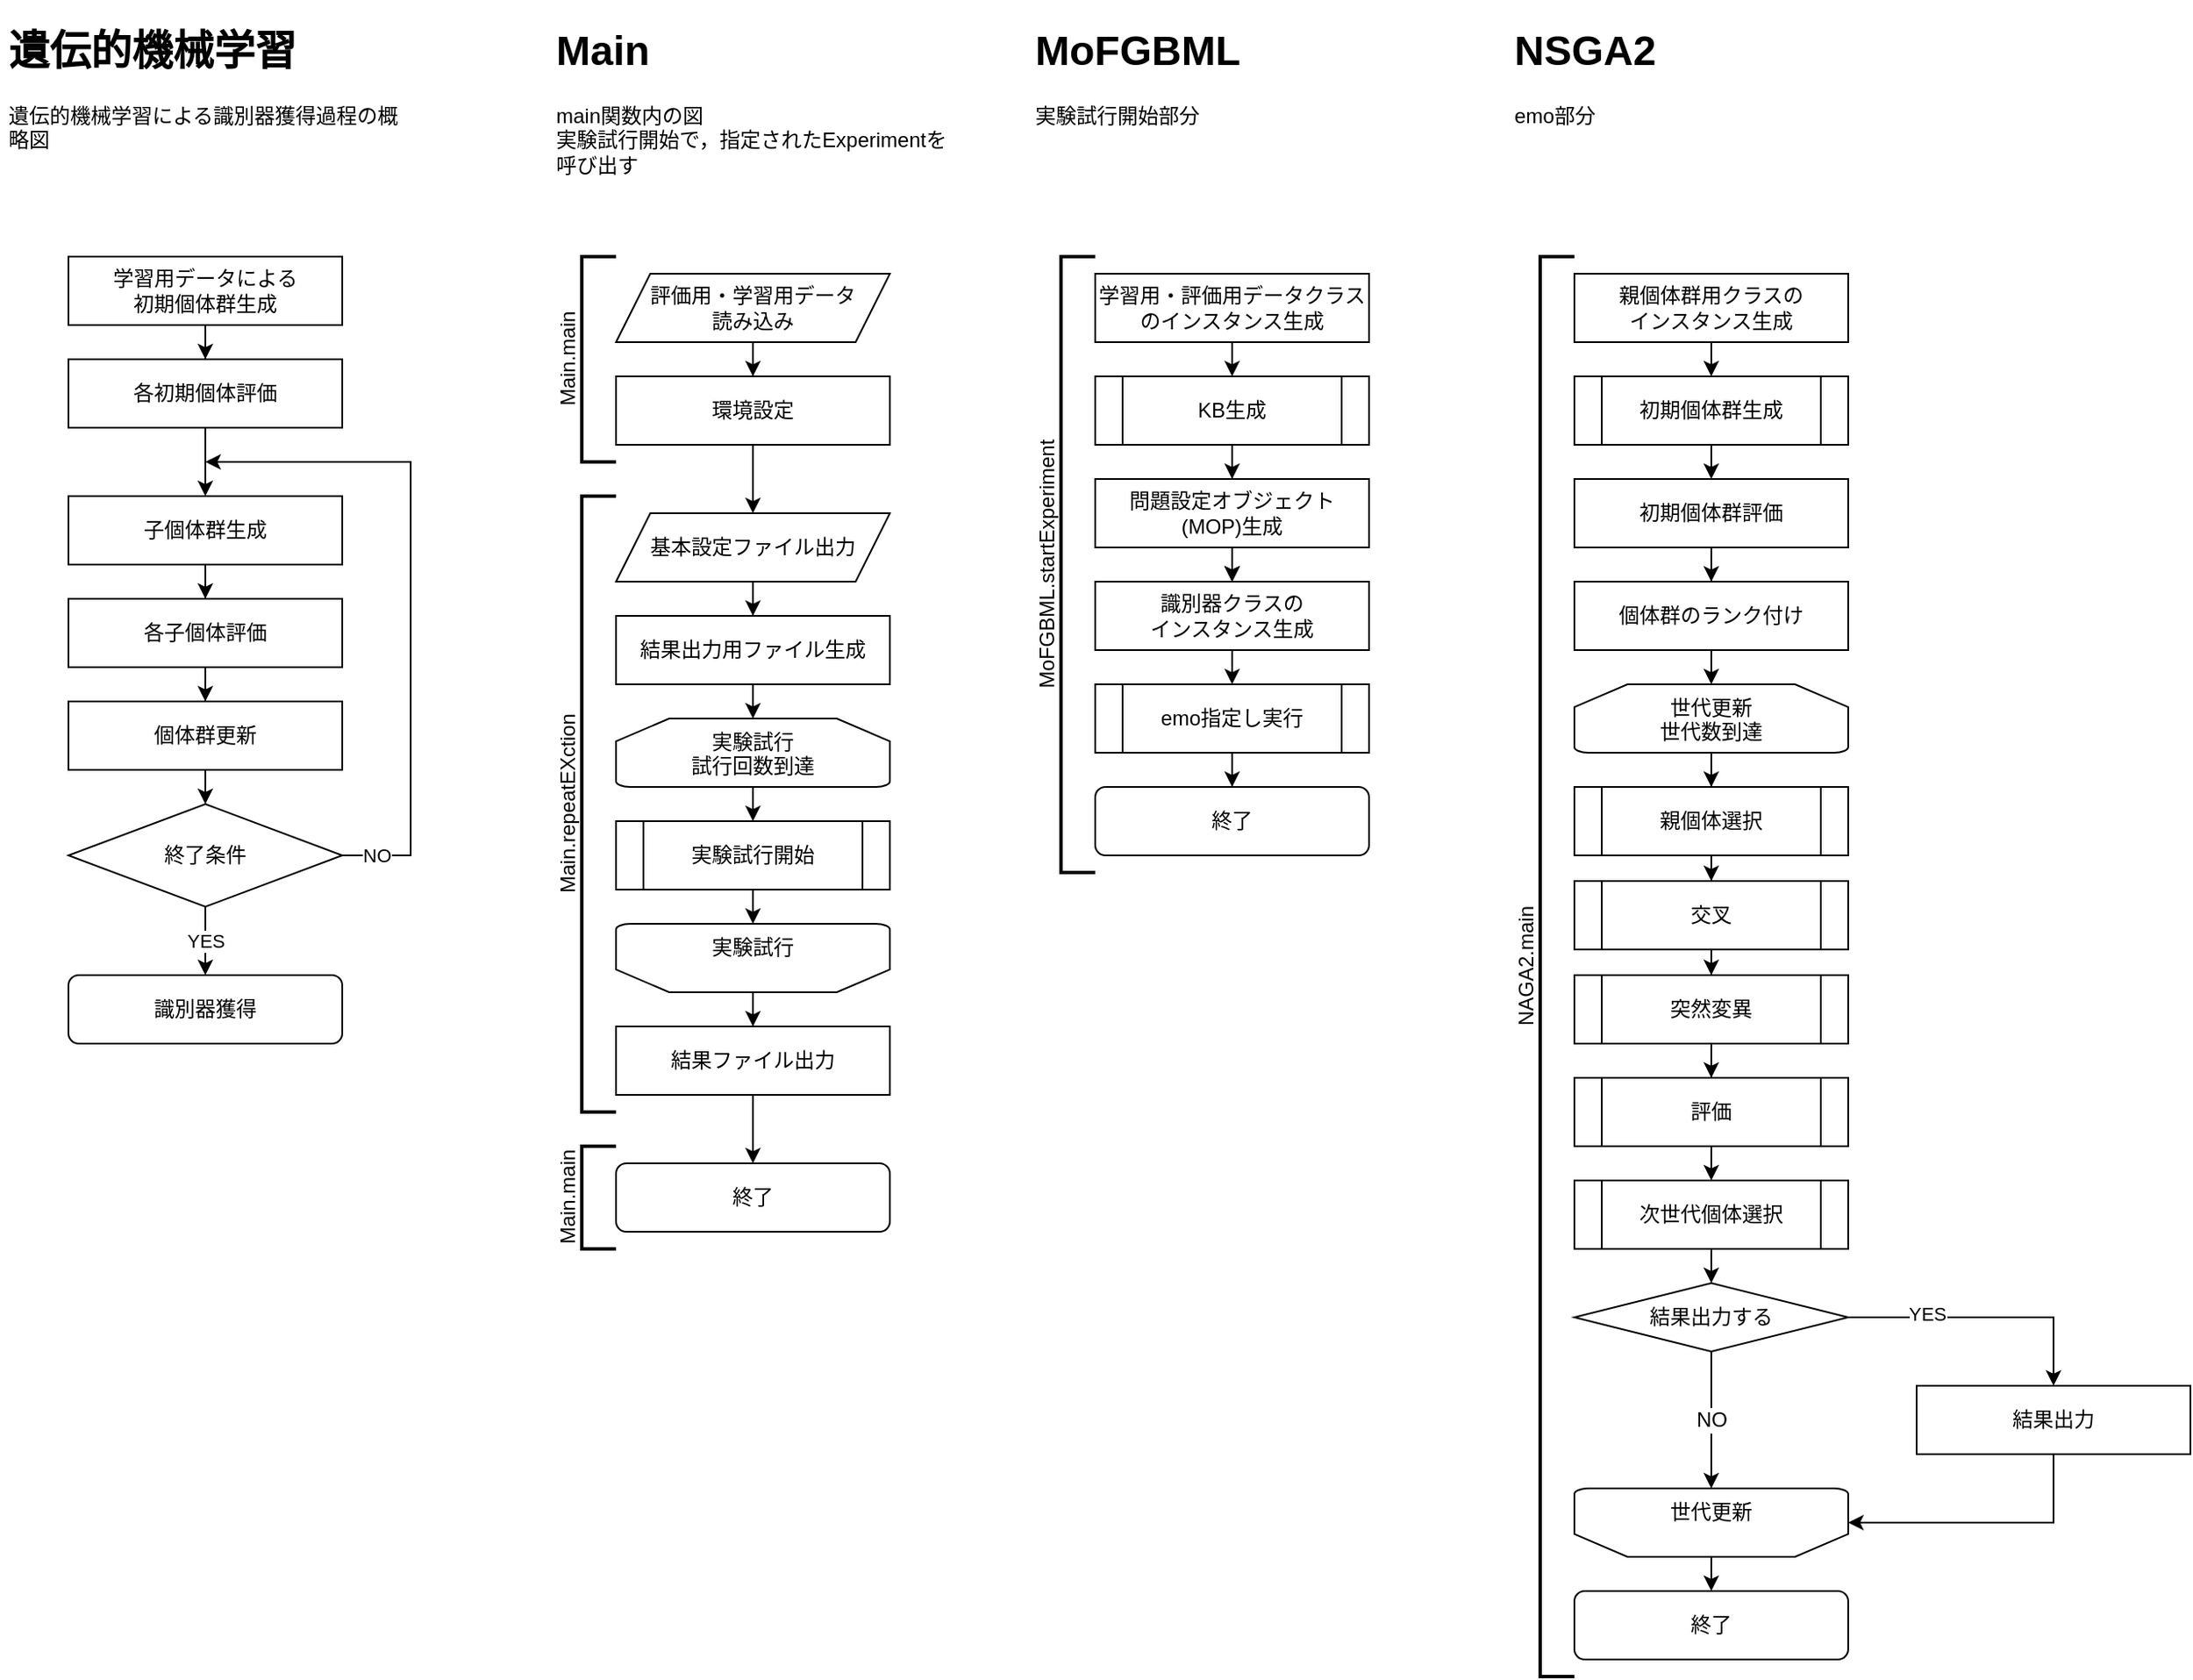 <mxfile version="15.6.1" type="github">
  <diagram id="C5RBs43oDa-KdzZeNtuy" name="Page-1">
    <mxGraphModel dx="2062" dy="1122" grid="1" gridSize="10" guides="1" tooltips="1" connect="1" arrows="1" fold="1" page="1" pageScale="1" pageWidth="827" pageHeight="1169" math="0" shadow="0">
      <root>
        <mxCell id="WIyWlLk6GJQsqaUBKTNV-0" />
        <mxCell id="WIyWlLk6GJQsqaUBKTNV-1" parent="WIyWlLk6GJQsqaUBKTNV-0" />
        <mxCell id="1kCaJn3su4ZKGs1tikPY-2" value="" style="edgeStyle=orthogonalEdgeStyle;rounded=0;orthogonalLoop=1;jettySize=auto;html=1;" edge="1" parent="WIyWlLk6GJQsqaUBKTNV-1" source="1kCaJn3su4ZKGs1tikPY-0" target="1kCaJn3su4ZKGs1tikPY-1">
          <mxGeometry relative="1" as="geometry" />
        </mxCell>
        <mxCell id="1kCaJn3su4ZKGs1tikPY-0" value="学習用データによる&lt;br&gt;初期個体群生成" style="rounded=0;whiteSpace=wrap;html=1;" vertex="1" parent="WIyWlLk6GJQsqaUBKTNV-1">
          <mxGeometry x="80" y="180" width="160" height="40" as="geometry" />
        </mxCell>
        <mxCell id="1kCaJn3su4ZKGs1tikPY-4" value="" style="edgeStyle=orthogonalEdgeStyle;rounded=0;orthogonalLoop=1;jettySize=auto;html=1;" edge="1" parent="WIyWlLk6GJQsqaUBKTNV-1" source="1kCaJn3su4ZKGs1tikPY-1" target="1kCaJn3su4ZKGs1tikPY-3">
          <mxGeometry relative="1" as="geometry" />
        </mxCell>
        <mxCell id="1kCaJn3su4ZKGs1tikPY-1" value="各初期個体評価" style="rounded=0;whiteSpace=wrap;html=1;" vertex="1" parent="WIyWlLk6GJQsqaUBKTNV-1">
          <mxGeometry x="80" y="240" width="160" height="40" as="geometry" />
        </mxCell>
        <mxCell id="1kCaJn3su4ZKGs1tikPY-6" value="" style="edgeStyle=orthogonalEdgeStyle;rounded=0;orthogonalLoop=1;jettySize=auto;html=1;" edge="1" parent="WIyWlLk6GJQsqaUBKTNV-1" source="1kCaJn3su4ZKGs1tikPY-3" target="1kCaJn3su4ZKGs1tikPY-5">
          <mxGeometry relative="1" as="geometry" />
        </mxCell>
        <mxCell id="1kCaJn3su4ZKGs1tikPY-3" value="子個体群生成" style="rounded=0;whiteSpace=wrap;html=1;" vertex="1" parent="WIyWlLk6GJQsqaUBKTNV-1">
          <mxGeometry x="80" y="320" width="160" height="40" as="geometry" />
        </mxCell>
        <mxCell id="1kCaJn3su4ZKGs1tikPY-8" value="" style="edgeStyle=orthogonalEdgeStyle;rounded=0;orthogonalLoop=1;jettySize=auto;html=1;" edge="1" parent="WIyWlLk6GJQsqaUBKTNV-1" source="1kCaJn3su4ZKGs1tikPY-5" target="1kCaJn3su4ZKGs1tikPY-7">
          <mxGeometry relative="1" as="geometry" />
        </mxCell>
        <mxCell id="1kCaJn3su4ZKGs1tikPY-5" value="各子個体評価" style="rounded=0;whiteSpace=wrap;html=1;" vertex="1" parent="WIyWlLk6GJQsqaUBKTNV-1">
          <mxGeometry x="80" y="380" width="160" height="40" as="geometry" />
        </mxCell>
        <mxCell id="1kCaJn3su4ZKGs1tikPY-10" style="edgeStyle=orthogonalEdgeStyle;rounded=0;orthogonalLoop=1;jettySize=auto;html=1;exitX=0.5;exitY=1;exitDx=0;exitDy=0;entryX=0.5;entryY=0;entryDx=0;entryDy=0;" edge="1" parent="WIyWlLk6GJQsqaUBKTNV-1" source="1kCaJn3su4ZKGs1tikPY-7" target="1kCaJn3su4ZKGs1tikPY-9">
          <mxGeometry relative="1" as="geometry" />
        </mxCell>
        <mxCell id="1kCaJn3su4ZKGs1tikPY-7" value="個体群更新" style="rounded=0;whiteSpace=wrap;html=1;" vertex="1" parent="WIyWlLk6GJQsqaUBKTNV-1">
          <mxGeometry x="80" y="440" width="160" height="40" as="geometry" />
        </mxCell>
        <mxCell id="1kCaJn3su4ZKGs1tikPY-12" value="YES" style="edgeStyle=orthogonalEdgeStyle;rounded=0;orthogonalLoop=1;jettySize=auto;html=1;exitX=0.5;exitY=1;exitDx=0;exitDy=0;entryX=0.5;entryY=0;entryDx=0;entryDy=0;" edge="1" parent="WIyWlLk6GJQsqaUBKTNV-1" source="1kCaJn3su4ZKGs1tikPY-9" target="1kCaJn3su4ZKGs1tikPY-11">
          <mxGeometry relative="1" as="geometry" />
        </mxCell>
        <mxCell id="1kCaJn3su4ZKGs1tikPY-13" style="edgeStyle=orthogonalEdgeStyle;rounded=0;orthogonalLoop=1;jettySize=auto;html=1;exitX=1;exitY=0.5;exitDx=0;exitDy=0;" edge="1" parent="WIyWlLk6GJQsqaUBKTNV-1" source="1kCaJn3su4ZKGs1tikPY-9">
          <mxGeometry relative="1" as="geometry">
            <mxPoint x="160" y="300" as="targetPoint" />
            <Array as="points">
              <mxPoint x="280" y="530" />
              <mxPoint x="280" y="300" />
            </Array>
          </mxGeometry>
        </mxCell>
        <mxCell id="1kCaJn3su4ZKGs1tikPY-14" value="NO" style="edgeLabel;html=1;align=center;verticalAlign=middle;resizable=0;points=[];" vertex="1" connectable="0" parent="1kCaJn3su4ZKGs1tikPY-13">
          <mxGeometry x="-0.593" y="-5" relative="1" as="geometry">
            <mxPoint x="-25" y="39" as="offset" />
          </mxGeometry>
        </mxCell>
        <mxCell id="1kCaJn3su4ZKGs1tikPY-9" value="終了条件" style="rhombus;whiteSpace=wrap;html=1;" vertex="1" parent="WIyWlLk6GJQsqaUBKTNV-1">
          <mxGeometry x="80" y="500" width="160" height="60" as="geometry" />
        </mxCell>
        <mxCell id="1kCaJn3su4ZKGs1tikPY-11" value="識別器獲得" style="rounded=1;whiteSpace=wrap;html=1;" vertex="1" parent="WIyWlLk6GJQsqaUBKTNV-1">
          <mxGeometry x="80" y="600" width="160" height="40" as="geometry" />
        </mxCell>
        <mxCell id="1kCaJn3su4ZKGs1tikPY-19" value="" style="edgeStyle=orthogonalEdgeStyle;rounded=0;orthogonalLoop=1;jettySize=auto;html=1;" edge="1" parent="WIyWlLk6GJQsqaUBKTNV-1" source="1kCaJn3su4ZKGs1tikPY-15" target="1kCaJn3su4ZKGs1tikPY-18">
          <mxGeometry relative="1" as="geometry" />
        </mxCell>
        <mxCell id="1kCaJn3su4ZKGs1tikPY-15" value="評価用・学習用データ&lt;br&gt;読み込み" style="shape=parallelogram;perimeter=parallelogramPerimeter;whiteSpace=wrap;html=1;fixedSize=1;fontFamily=Helvetica;fontSize=12;fontColor=#000000;align=center;strokeColor=#000000;fillColor=#ffffff;" vertex="1" parent="WIyWlLk6GJQsqaUBKTNV-1">
          <mxGeometry x="400" y="190" width="160" height="40" as="geometry" />
        </mxCell>
        <mxCell id="1kCaJn3su4ZKGs1tikPY-24" value="" style="edgeStyle=orthogonalEdgeStyle;rounded=0;orthogonalLoop=1;jettySize=auto;html=1;fontSize=12;" edge="1" parent="WIyWlLk6GJQsqaUBKTNV-1" source="1kCaJn3su4ZKGs1tikPY-18" target="1kCaJn3su4ZKGs1tikPY-23">
          <mxGeometry relative="1" as="geometry" />
        </mxCell>
        <mxCell id="1kCaJn3su4ZKGs1tikPY-18" value="環境設定" style="rounded=0;whiteSpace=wrap;html=1;" vertex="1" parent="WIyWlLk6GJQsqaUBKTNV-1">
          <mxGeometry x="400" y="250" width="160" height="40" as="geometry" />
        </mxCell>
        <mxCell id="1kCaJn3su4ZKGs1tikPY-20" value="Main.main" style="strokeWidth=2;html=1;shape=mxgraph.flowchart.annotation_1;align=center;pointerEvents=1;spacing=-20;verticalAlign=top;horizontal=0;fontSize=12;spacingTop=0;" vertex="1" parent="WIyWlLk6GJQsqaUBKTNV-1">
          <mxGeometry x="380" y="180" width="20" height="120" as="geometry" />
        </mxCell>
        <mxCell id="1kCaJn3su4ZKGs1tikPY-26" value="" style="edgeStyle=orthogonalEdgeStyle;rounded=0;orthogonalLoop=1;jettySize=auto;html=1;fontSize=12;" edge="1" parent="WIyWlLk6GJQsqaUBKTNV-1" source="1kCaJn3su4ZKGs1tikPY-23" target="1kCaJn3su4ZKGs1tikPY-25">
          <mxGeometry relative="1" as="geometry" />
        </mxCell>
        <mxCell id="1kCaJn3su4ZKGs1tikPY-23" value="基本設定ファイル出力" style="shape=parallelogram;perimeter=parallelogramPerimeter;whiteSpace=wrap;html=1;fixedSize=1;fontFamily=Helvetica;fontSize=12;fontColor=#000000;align=center;strokeColor=#000000;fillColor=#ffffff;" vertex="1" parent="WIyWlLk6GJQsqaUBKTNV-1">
          <mxGeometry x="400" y="330" width="160" height="40" as="geometry" />
        </mxCell>
        <mxCell id="1kCaJn3su4ZKGs1tikPY-41" style="edgeStyle=orthogonalEdgeStyle;rounded=0;orthogonalLoop=1;jettySize=auto;html=1;exitX=0.5;exitY=1;exitDx=0;exitDy=0;entryX=0.5;entryY=0;entryDx=0;entryDy=0;entryPerimeter=0;fontSize=12;" edge="1" parent="WIyWlLk6GJQsqaUBKTNV-1" source="1kCaJn3su4ZKGs1tikPY-25" target="1kCaJn3su4ZKGs1tikPY-32">
          <mxGeometry relative="1" as="geometry" />
        </mxCell>
        <mxCell id="1kCaJn3su4ZKGs1tikPY-25" value="結果出力用ファイル生成" style="rounded=0;whiteSpace=wrap;html=1;fontFamily=Helvetica;fontSize=12;fontColor=#000000;align=center;strokeColor=#000000;fillColor=#ffffff;" vertex="1" parent="WIyWlLk6GJQsqaUBKTNV-1">
          <mxGeometry x="400" y="390" width="160" height="40" as="geometry" />
        </mxCell>
        <mxCell id="1kCaJn3su4ZKGs1tikPY-43" style="edgeStyle=orthogonalEdgeStyle;rounded=0;orthogonalLoop=1;jettySize=auto;html=1;exitX=0.5;exitY=1;exitDx=0;exitDy=0;entryX=0.5;entryY=1;entryDx=0;entryDy=0;entryPerimeter=0;fontSize=12;" edge="1" parent="WIyWlLk6GJQsqaUBKTNV-1" source="1kCaJn3su4ZKGs1tikPY-27" target="1kCaJn3su4ZKGs1tikPY-37">
          <mxGeometry relative="1" as="geometry" />
        </mxCell>
        <mxCell id="1kCaJn3su4ZKGs1tikPY-27" value="実験試行開始" style="shape=process;whiteSpace=wrap;html=1;backgroundOutline=1;fontFamily=Helvetica;fontSize=12;fontColor=#000000;align=center;strokeColor=#000000;fillColor=#ffffff;" vertex="1" parent="WIyWlLk6GJQsqaUBKTNV-1">
          <mxGeometry x="400" y="510" width="160" height="40" as="geometry" />
        </mxCell>
        <mxCell id="1kCaJn3su4ZKGs1tikPY-29" value="Main.repeatEXction" style="strokeWidth=2;html=1;shape=mxgraph.flowchart.annotation_1;align=center;pointerEvents=1;spacing=-20;verticalAlign=top;horizontal=0;fontSize=12;spacingTop=0;" vertex="1" parent="WIyWlLk6GJQsqaUBKTNV-1">
          <mxGeometry x="380" y="320" width="20" height="360" as="geometry" />
        </mxCell>
        <mxCell id="1kCaJn3su4ZKGs1tikPY-42" style="edgeStyle=orthogonalEdgeStyle;rounded=0;orthogonalLoop=1;jettySize=auto;html=1;exitX=0.5;exitY=1;exitDx=0;exitDy=0;exitPerimeter=0;entryX=0.5;entryY=0;entryDx=0;entryDy=0;fontSize=12;" edge="1" parent="WIyWlLk6GJQsqaUBKTNV-1" source="1kCaJn3su4ZKGs1tikPY-32" target="1kCaJn3su4ZKGs1tikPY-27">
          <mxGeometry relative="1" as="geometry" />
        </mxCell>
        <mxCell id="1kCaJn3su4ZKGs1tikPY-32" value="実験試行&lt;br&gt;試行回数到達" style="strokeWidth=1;html=1;shape=mxgraph.flowchart.loop_limit;whiteSpace=wrap;fontSize=12;align=center;verticalAlign=top;" vertex="1" parent="WIyWlLk6GJQsqaUBKTNV-1">
          <mxGeometry x="400" y="450" width="160" height="40" as="geometry" />
        </mxCell>
        <mxCell id="1kCaJn3su4ZKGs1tikPY-46" value="" style="edgeStyle=orthogonalEdgeStyle;rounded=0;orthogonalLoop=1;jettySize=auto;html=1;fontSize=12;" edge="1" parent="WIyWlLk6GJQsqaUBKTNV-1" source="1kCaJn3su4ZKGs1tikPY-37" target="1kCaJn3su4ZKGs1tikPY-45">
          <mxGeometry relative="1" as="geometry" />
        </mxCell>
        <mxCell id="1kCaJn3su4ZKGs1tikPY-37" value="実験試行" style="strokeWidth=1;html=1;shape=mxgraph.flowchart.loop_limit;whiteSpace=wrap;fontSize=12;align=center;verticalAlign=top;direction=west;" vertex="1" parent="WIyWlLk6GJQsqaUBKTNV-1">
          <mxGeometry x="400" y="570" width="160" height="40" as="geometry" />
        </mxCell>
        <mxCell id="1kCaJn3su4ZKGs1tikPY-48" style="edgeStyle=orthogonalEdgeStyle;rounded=0;orthogonalLoop=1;jettySize=auto;html=1;entryX=0.5;entryY=0;entryDx=0;entryDy=0;fontSize=12;" edge="1" parent="WIyWlLk6GJQsqaUBKTNV-1" source="1kCaJn3su4ZKGs1tikPY-45" target="1kCaJn3su4ZKGs1tikPY-47">
          <mxGeometry relative="1" as="geometry" />
        </mxCell>
        <mxCell id="1kCaJn3su4ZKGs1tikPY-45" value="結果ファイル出力" style="rounded=0;whiteSpace=wrap;html=1;fontFamily=Helvetica;fontSize=12;fontColor=#000000;align=center;strokeColor=#000000;strokeWidth=1;fillColor=#ffffff;" vertex="1" parent="WIyWlLk6GJQsqaUBKTNV-1">
          <mxGeometry x="400" y="630" width="160" height="40" as="geometry" />
        </mxCell>
        <mxCell id="1kCaJn3su4ZKGs1tikPY-47" value="終了" style="rounded=1;whiteSpace=wrap;html=1;strokeWidth=1;verticalAlign=middle;" vertex="1" parent="WIyWlLk6GJQsqaUBKTNV-1">
          <mxGeometry x="400" y="710" width="160" height="40" as="geometry" />
        </mxCell>
        <mxCell id="1kCaJn3su4ZKGs1tikPY-49" value="Main.main" style="strokeWidth=2;html=1;shape=mxgraph.flowchart.annotation_1;align=center;pointerEvents=1;spacing=-20;verticalAlign=top;horizontal=0;fontSize=12;spacingTop=0;" vertex="1" parent="WIyWlLk6GJQsqaUBKTNV-1">
          <mxGeometry x="380" y="700" width="20" height="60" as="geometry" />
        </mxCell>
        <mxCell id="1kCaJn3su4ZKGs1tikPY-50" value="&lt;h1&gt;Main&lt;/h1&gt;&lt;div&gt;main関数内の図&lt;/div&gt;&lt;div&gt;実験試行開始で，指定されたExperimentを呼び出す&lt;/div&gt;" style="text;html=1;strokeColor=none;fillColor=none;spacing=5;spacingTop=-20;whiteSpace=wrap;overflow=hidden;rounded=0;verticalAlign=top;" vertex="1" parent="WIyWlLk6GJQsqaUBKTNV-1">
          <mxGeometry x="360" y="40" width="240" height="120" as="geometry" />
        </mxCell>
        <mxCell id="1kCaJn3su4ZKGs1tikPY-51" value="&lt;h1&gt;遺伝的機械学習&lt;/h1&gt;&lt;div&gt;遺伝的機械学習による識別器獲得過程の概略図&lt;/div&gt;" style="text;html=1;strokeColor=none;fillColor=none;spacing=5;spacingTop=-20;whiteSpace=wrap;overflow=hidden;rounded=0;verticalAlign=top;" vertex="1" parent="WIyWlLk6GJQsqaUBKTNV-1">
          <mxGeometry x="40" y="40" width="240" height="120" as="geometry" />
        </mxCell>
        <mxCell id="1kCaJn3su4ZKGs1tikPY-52" value="&lt;h1&gt;MoFGBML&lt;/h1&gt;&lt;div&gt;実験試行開始部分&lt;/div&gt;" style="text;html=1;strokeColor=none;fillColor=none;spacing=5;spacingTop=-20;whiteSpace=wrap;overflow=hidden;rounded=0;verticalAlign=top;" vertex="1" parent="WIyWlLk6GJQsqaUBKTNV-1">
          <mxGeometry x="640" y="40" width="240" height="120" as="geometry" />
        </mxCell>
        <mxCell id="1kCaJn3su4ZKGs1tikPY-58" style="edgeStyle=orthogonalEdgeStyle;rounded=0;orthogonalLoop=1;jettySize=auto;html=1;exitX=0.5;exitY=1;exitDx=0;exitDy=0;entryX=0.5;entryY=0;entryDx=0;entryDy=0;fontSize=12;" edge="1" parent="WIyWlLk6GJQsqaUBKTNV-1" source="1kCaJn3su4ZKGs1tikPY-54" target="1kCaJn3su4ZKGs1tikPY-56">
          <mxGeometry relative="1" as="geometry" />
        </mxCell>
        <mxCell id="1kCaJn3su4ZKGs1tikPY-54" value="学習用・評価用データクラス&lt;br&gt;のインスタンス生成" style="rounded=0;whiteSpace=wrap;html=1;fontFamily=Helvetica;fontSize=12;fontColor=#000000;align=center;strokeColor=#000000;fillColor=#ffffff;" vertex="1" parent="WIyWlLk6GJQsqaUBKTNV-1">
          <mxGeometry x="680" y="190" width="160" height="40" as="geometry" />
        </mxCell>
        <mxCell id="1kCaJn3su4ZKGs1tikPY-59" style="edgeStyle=orthogonalEdgeStyle;rounded=0;orthogonalLoop=1;jettySize=auto;html=1;exitX=0.5;exitY=1;exitDx=0;exitDy=0;entryX=0.5;entryY=0;entryDx=0;entryDy=0;fontSize=12;" edge="1" parent="WIyWlLk6GJQsqaUBKTNV-1" source="1kCaJn3su4ZKGs1tikPY-56" target="1kCaJn3su4ZKGs1tikPY-57">
          <mxGeometry relative="1" as="geometry" />
        </mxCell>
        <mxCell id="1kCaJn3su4ZKGs1tikPY-86" value="" style="edgeStyle=orthogonalEdgeStyle;rounded=0;orthogonalLoop=1;jettySize=auto;html=1;fontSize=12;" edge="1" parent="WIyWlLk6GJQsqaUBKTNV-1" source="1kCaJn3su4ZKGs1tikPY-56">
          <mxGeometry relative="1" as="geometry">
            <mxPoint x="760" y="370" as="targetPoint" />
          </mxGeometry>
        </mxCell>
        <mxCell id="1kCaJn3su4ZKGs1tikPY-56" value="KB生成" style="shape=process;whiteSpace=wrap;html=1;backgroundOutline=1;" vertex="1" parent="WIyWlLk6GJQsqaUBKTNV-1">
          <mxGeometry x="680" y="250" width="160" height="40" as="geometry" />
        </mxCell>
        <mxCell id="1kCaJn3su4ZKGs1tikPY-61" value="" style="edgeStyle=orthogonalEdgeStyle;rounded=0;orthogonalLoop=1;jettySize=auto;html=1;fontSize=12;" edge="1" parent="WIyWlLk6GJQsqaUBKTNV-1" source="1kCaJn3su4ZKGs1tikPY-57">
          <mxGeometry relative="1" as="geometry">
            <mxPoint x="760" y="370" as="targetPoint" />
          </mxGeometry>
        </mxCell>
        <mxCell id="1kCaJn3su4ZKGs1tikPY-87" style="edgeStyle=orthogonalEdgeStyle;rounded=0;orthogonalLoop=1;jettySize=auto;html=1;entryX=0.5;entryY=0;entryDx=0;entryDy=0;fontSize=12;" edge="1" parent="WIyWlLk6GJQsqaUBKTNV-1" source="1kCaJn3su4ZKGs1tikPY-57" target="1kCaJn3su4ZKGs1tikPY-62">
          <mxGeometry relative="1" as="geometry" />
        </mxCell>
        <mxCell id="1kCaJn3su4ZKGs1tikPY-57" value="問題設定オブジェクト&lt;br&gt;(MOP)生成" style="rounded=0;whiteSpace=wrap;html=1;" vertex="1" parent="WIyWlLk6GJQsqaUBKTNV-1">
          <mxGeometry x="680" y="310" width="160" height="40" as="geometry" />
        </mxCell>
        <mxCell id="1kCaJn3su4ZKGs1tikPY-66" style="edgeStyle=orthogonalEdgeStyle;rounded=0;orthogonalLoop=1;jettySize=auto;html=1;exitX=0.5;exitY=1;exitDx=0;exitDy=0;entryX=0.5;entryY=0;entryDx=0;entryDy=0;fontSize=12;" edge="1" parent="WIyWlLk6GJQsqaUBKTNV-1" source="1kCaJn3su4ZKGs1tikPY-62" target="1kCaJn3su4ZKGs1tikPY-65">
          <mxGeometry relative="1" as="geometry" />
        </mxCell>
        <mxCell id="1kCaJn3su4ZKGs1tikPY-62" value="識別器クラスの&lt;br&gt;インスタンス生成" style="rounded=0;whiteSpace=wrap;html=1;" vertex="1" parent="WIyWlLk6GJQsqaUBKTNV-1">
          <mxGeometry x="680" y="370" width="160" height="40" as="geometry" />
        </mxCell>
        <mxCell id="1kCaJn3su4ZKGs1tikPY-68" style="edgeStyle=orthogonalEdgeStyle;rounded=0;orthogonalLoop=1;jettySize=auto;html=1;exitX=0.5;exitY=1;exitDx=0;exitDy=0;fontSize=12;" edge="1" parent="WIyWlLk6GJQsqaUBKTNV-1" source="1kCaJn3su4ZKGs1tikPY-65" target="1kCaJn3su4ZKGs1tikPY-67">
          <mxGeometry relative="1" as="geometry" />
        </mxCell>
        <mxCell id="1kCaJn3su4ZKGs1tikPY-65" value="emo指定し実行" style="shape=process;whiteSpace=wrap;html=1;backgroundOutline=1;rounded=0;fillColor=none;gradientColor=none;align=center;verticalAlign=middle;" vertex="1" parent="WIyWlLk6GJQsqaUBKTNV-1">
          <mxGeometry x="680" y="430" width="160" height="40" as="geometry" />
        </mxCell>
        <mxCell id="1kCaJn3su4ZKGs1tikPY-67" value="終了" style="rounded=1;whiteSpace=wrap;html=1;strokeWidth=1;verticalAlign=middle;" vertex="1" parent="WIyWlLk6GJQsqaUBKTNV-1">
          <mxGeometry x="680" y="490" width="160" height="40" as="geometry" />
        </mxCell>
        <mxCell id="1kCaJn3su4ZKGs1tikPY-69" value="MoFGBML.startExperiment" style="strokeWidth=2;html=1;shape=mxgraph.flowchart.annotation_1;align=center;pointerEvents=1;spacing=-20;verticalAlign=top;horizontal=0;fontSize=12;spacingTop=0;" vertex="1" parent="WIyWlLk6GJQsqaUBKTNV-1">
          <mxGeometry x="660" y="180" width="20" height="360" as="geometry" />
        </mxCell>
        <mxCell id="1kCaJn3su4ZKGs1tikPY-70" value="&lt;h1&gt;NSGA2&lt;/h1&gt;&lt;div&gt;emo部分&lt;/div&gt;" style="text;html=1;strokeColor=none;fillColor=none;spacing=5;spacingTop=-20;whiteSpace=wrap;overflow=hidden;rounded=0;verticalAlign=top;" vertex="1" parent="WIyWlLk6GJQsqaUBKTNV-1">
          <mxGeometry x="920" y="40" width="240" height="120" as="geometry" />
        </mxCell>
        <mxCell id="1kCaJn3su4ZKGs1tikPY-71" style="edgeStyle=orthogonalEdgeStyle;rounded=0;orthogonalLoop=1;jettySize=auto;html=1;exitX=0.5;exitY=1;exitDx=0;exitDy=0;entryX=0.5;entryY=0;entryDx=0;entryDy=0;fontSize=12;" edge="1" parent="WIyWlLk6GJQsqaUBKTNV-1" source="1kCaJn3su4ZKGs1tikPY-72" target="1kCaJn3su4ZKGs1tikPY-74">
          <mxGeometry relative="1" as="geometry" />
        </mxCell>
        <mxCell id="1kCaJn3su4ZKGs1tikPY-72" value="親個体群用クラスの&lt;br&gt;インスタンス生成" style="rounded=0;whiteSpace=wrap;html=1;fontFamily=Helvetica;fontSize=12;fontColor=#000000;align=center;strokeColor=#000000;fillColor=#ffffff;" vertex="1" parent="WIyWlLk6GJQsqaUBKTNV-1">
          <mxGeometry x="960" y="190" width="160" height="40" as="geometry" />
        </mxCell>
        <mxCell id="1kCaJn3su4ZKGs1tikPY-73" style="edgeStyle=orthogonalEdgeStyle;rounded=0;orthogonalLoop=1;jettySize=auto;html=1;exitX=0.5;exitY=1;exitDx=0;exitDy=0;entryX=0.5;entryY=0;entryDx=0;entryDy=0;fontSize=12;" edge="1" parent="WIyWlLk6GJQsqaUBKTNV-1" source="1kCaJn3su4ZKGs1tikPY-74" target="1kCaJn3su4ZKGs1tikPY-76">
          <mxGeometry relative="1" as="geometry" />
        </mxCell>
        <mxCell id="1kCaJn3su4ZKGs1tikPY-74" value="初期個体群生成" style="shape=process;whiteSpace=wrap;html=1;backgroundOutline=1;" vertex="1" parent="WIyWlLk6GJQsqaUBKTNV-1">
          <mxGeometry x="960" y="250" width="160" height="40" as="geometry" />
        </mxCell>
        <mxCell id="1kCaJn3su4ZKGs1tikPY-97" value="" style="edgeStyle=orthogonalEdgeStyle;rounded=0;orthogonalLoop=1;jettySize=auto;html=1;fontSize=12;" edge="1" parent="WIyWlLk6GJQsqaUBKTNV-1" source="1kCaJn3su4ZKGs1tikPY-76" target="1kCaJn3su4ZKGs1tikPY-96">
          <mxGeometry relative="1" as="geometry" />
        </mxCell>
        <mxCell id="1kCaJn3su4ZKGs1tikPY-76" value="初期個体群評価" style="rounded=0;whiteSpace=wrap;html=1;" vertex="1" parent="WIyWlLk6GJQsqaUBKTNV-1">
          <mxGeometry x="960" y="310" width="160" height="40" as="geometry" />
        </mxCell>
        <mxCell id="1kCaJn3su4ZKGs1tikPY-83" value="終了" style="rounded=1;whiteSpace=wrap;html=1;strokeWidth=1;verticalAlign=middle;" vertex="1" parent="WIyWlLk6GJQsqaUBKTNV-1">
          <mxGeometry x="960" y="960" width="160" height="40" as="geometry" />
        </mxCell>
        <mxCell id="1kCaJn3su4ZKGs1tikPY-84" value="NAGA2.main" style="strokeWidth=2;html=1;shape=mxgraph.flowchart.annotation_1;align=center;pointerEvents=1;spacing=-20;verticalAlign=top;horizontal=0;fontSize=12;spacingTop=0;" vertex="1" parent="WIyWlLk6GJQsqaUBKTNV-1">
          <mxGeometry x="940" y="180" width="20" height="830" as="geometry" />
        </mxCell>
        <mxCell id="1kCaJn3su4ZKGs1tikPY-100" value="" style="edgeStyle=orthogonalEdgeStyle;rounded=0;orthogonalLoop=1;jettySize=auto;html=1;fontSize=12;" edge="1" parent="WIyWlLk6GJQsqaUBKTNV-1" source="1kCaJn3su4ZKGs1tikPY-88" target="1kCaJn3su4ZKGs1tikPY-99">
          <mxGeometry relative="1" as="geometry" />
        </mxCell>
        <mxCell id="1kCaJn3su4ZKGs1tikPY-88" value="親個体選択" style="shape=process;whiteSpace=wrap;html=1;backgroundOutline=1;fontFamily=Helvetica;fontSize=12;fontColor=#000000;align=center;strokeColor=#000000;fillColor=#ffffff;" vertex="1" parent="WIyWlLk6GJQsqaUBKTNV-1">
          <mxGeometry x="960" y="490" width="160" height="40" as="geometry" />
        </mxCell>
        <mxCell id="1kCaJn3su4ZKGs1tikPY-93" style="edgeStyle=orthogonalEdgeStyle;rounded=0;orthogonalLoop=1;jettySize=auto;html=1;entryX=0.5;entryY=0;entryDx=0;entryDy=0;fontSize=12;" edge="1" parent="WIyWlLk6GJQsqaUBKTNV-1" source="1kCaJn3su4ZKGs1tikPY-89" target="1kCaJn3su4ZKGs1tikPY-88">
          <mxGeometry relative="1" as="geometry" />
        </mxCell>
        <mxCell id="1kCaJn3su4ZKGs1tikPY-89" value="世代更新&lt;br&gt;世代数到達" style="strokeWidth=1;html=1;shape=mxgraph.flowchart.loop_limit;whiteSpace=wrap;fontSize=12;align=center;verticalAlign=top;" vertex="1" parent="WIyWlLk6GJQsqaUBKTNV-1">
          <mxGeometry x="960" y="430" width="160" height="40" as="geometry" />
        </mxCell>
        <mxCell id="1kCaJn3su4ZKGs1tikPY-95" style="edgeStyle=orthogonalEdgeStyle;rounded=0;orthogonalLoop=1;jettySize=auto;html=1;exitX=0.5;exitY=0;exitDx=0;exitDy=0;exitPerimeter=0;entryX=0.5;entryY=0;entryDx=0;entryDy=0;fontSize=12;" edge="1" parent="WIyWlLk6GJQsqaUBKTNV-1" source="1kCaJn3su4ZKGs1tikPY-90" target="1kCaJn3su4ZKGs1tikPY-83">
          <mxGeometry relative="1" as="geometry" />
        </mxCell>
        <mxCell id="1kCaJn3su4ZKGs1tikPY-90" value="世代更新" style="strokeWidth=1;html=1;shape=mxgraph.flowchart.loop_limit;whiteSpace=wrap;fontSize=12;align=center;verticalAlign=top;direction=west;" vertex="1" parent="WIyWlLk6GJQsqaUBKTNV-1">
          <mxGeometry x="960" y="900" width="160" height="40" as="geometry" />
        </mxCell>
        <mxCell id="1kCaJn3su4ZKGs1tikPY-98" style="edgeStyle=orthogonalEdgeStyle;rounded=0;orthogonalLoop=1;jettySize=auto;html=1;exitX=0.5;exitY=1;exitDx=0;exitDy=0;entryX=0.5;entryY=0;entryDx=0;entryDy=0;entryPerimeter=0;fontSize=12;" edge="1" parent="WIyWlLk6GJQsqaUBKTNV-1" source="1kCaJn3su4ZKGs1tikPY-96" target="1kCaJn3su4ZKGs1tikPY-89">
          <mxGeometry relative="1" as="geometry" />
        </mxCell>
        <mxCell id="1kCaJn3su4ZKGs1tikPY-96" value="個体群のランク付け" style="rounded=0;whiteSpace=wrap;html=1;" vertex="1" parent="WIyWlLk6GJQsqaUBKTNV-1">
          <mxGeometry x="960" y="370" width="160" height="40" as="geometry" />
        </mxCell>
        <mxCell id="1kCaJn3su4ZKGs1tikPY-102" value="" style="edgeStyle=orthogonalEdgeStyle;rounded=0;orthogonalLoop=1;jettySize=auto;html=1;fontSize=12;" edge="1" parent="WIyWlLk6GJQsqaUBKTNV-1" source="1kCaJn3su4ZKGs1tikPY-99" target="1kCaJn3su4ZKGs1tikPY-101">
          <mxGeometry relative="1" as="geometry" />
        </mxCell>
        <mxCell id="1kCaJn3su4ZKGs1tikPY-99" value="交叉" style="shape=process;whiteSpace=wrap;html=1;backgroundOutline=1;fontFamily=Helvetica;fontSize=12;fontColor=#000000;align=center;strokeColor=#000000;fillColor=#ffffff;" vertex="1" parent="WIyWlLk6GJQsqaUBKTNV-1">
          <mxGeometry x="960" y="545" width="160" height="40" as="geometry" />
        </mxCell>
        <mxCell id="1kCaJn3su4ZKGs1tikPY-104" value="" style="edgeStyle=orthogonalEdgeStyle;rounded=0;orthogonalLoop=1;jettySize=auto;html=1;fontSize=12;" edge="1" parent="WIyWlLk6GJQsqaUBKTNV-1" source="1kCaJn3su4ZKGs1tikPY-101" target="1kCaJn3su4ZKGs1tikPY-103">
          <mxGeometry relative="1" as="geometry" />
        </mxCell>
        <mxCell id="1kCaJn3su4ZKGs1tikPY-101" value="突然変異" style="shape=process;whiteSpace=wrap;html=1;backgroundOutline=1;fontFamily=Helvetica;fontSize=12;fontColor=#000000;align=center;strokeColor=#000000;fillColor=#ffffff;" vertex="1" parent="WIyWlLk6GJQsqaUBKTNV-1">
          <mxGeometry x="960" y="600" width="160" height="40" as="geometry" />
        </mxCell>
        <mxCell id="1kCaJn3su4ZKGs1tikPY-109" style="edgeStyle=orthogonalEdgeStyle;rounded=0;orthogonalLoop=1;jettySize=auto;html=1;exitX=0.5;exitY=1;exitDx=0;exitDy=0;entryX=0.5;entryY=0;entryDx=0;entryDy=0;fontSize=12;" edge="1" parent="WIyWlLk6GJQsqaUBKTNV-1" source="1kCaJn3su4ZKGs1tikPY-103" target="1kCaJn3su4ZKGs1tikPY-107">
          <mxGeometry relative="1" as="geometry" />
        </mxCell>
        <mxCell id="1kCaJn3su4ZKGs1tikPY-103" value="評価" style="shape=process;whiteSpace=wrap;html=1;backgroundOutline=1;fontFamily=Helvetica;fontSize=12;fontColor=#000000;align=center;strokeColor=#000000;fillColor=#ffffff;" vertex="1" parent="WIyWlLk6GJQsqaUBKTNV-1">
          <mxGeometry x="960" y="660" width="160" height="40" as="geometry" />
        </mxCell>
        <mxCell id="1kCaJn3su4ZKGs1tikPY-114" style="edgeStyle=orthogonalEdgeStyle;rounded=0;orthogonalLoop=1;jettySize=auto;html=1;exitX=0.5;exitY=1;exitDx=0;exitDy=0;entryX=0.5;entryY=0;entryDx=0;entryDy=0;fontSize=12;" edge="1" parent="WIyWlLk6GJQsqaUBKTNV-1" source="1kCaJn3su4ZKGs1tikPY-107" target="1kCaJn3su4ZKGs1tikPY-110">
          <mxGeometry relative="1" as="geometry" />
        </mxCell>
        <mxCell id="1kCaJn3su4ZKGs1tikPY-107" value="次世代個体選択" style="shape=process;whiteSpace=wrap;html=1;backgroundOutline=1;fontFamily=Helvetica;fontSize=12;fontColor=#000000;align=center;strokeColor=#000000;fillColor=#ffffff;" vertex="1" parent="WIyWlLk6GJQsqaUBKTNV-1">
          <mxGeometry x="960" y="720" width="160" height="40" as="geometry" />
        </mxCell>
        <mxCell id="1kCaJn3su4ZKGs1tikPY-115" value="NO" style="edgeStyle=orthogonalEdgeStyle;rounded=0;orthogonalLoop=1;jettySize=auto;html=1;exitX=0.5;exitY=1;exitDx=0;exitDy=0;fontSize=12;" edge="1" parent="WIyWlLk6GJQsqaUBKTNV-1" source="1kCaJn3su4ZKGs1tikPY-110" target="1kCaJn3su4ZKGs1tikPY-90">
          <mxGeometry relative="1" as="geometry" />
        </mxCell>
        <mxCell id="1kCaJn3su4ZKGs1tikPY-116" style="edgeStyle=orthogonalEdgeStyle;rounded=0;orthogonalLoop=1;jettySize=auto;html=1;exitX=1;exitY=0.5;exitDx=0;exitDy=0;fontSize=12;" edge="1" parent="WIyWlLk6GJQsqaUBKTNV-1" source="1kCaJn3su4ZKGs1tikPY-110" target="1kCaJn3su4ZKGs1tikPY-113">
          <mxGeometry relative="1" as="geometry" />
        </mxCell>
        <mxCell id="1kCaJn3su4ZKGs1tikPY-118" value="YES" style="edgeLabel;html=1;align=center;verticalAlign=middle;resizable=0;points=[];" vertex="1" connectable="0" parent="1kCaJn3su4ZKGs1tikPY-116">
          <mxGeometry x="-0.425" y="2" relative="1" as="geometry">
            <mxPoint as="offset" />
          </mxGeometry>
        </mxCell>
        <mxCell id="1kCaJn3su4ZKGs1tikPY-110" value="結果出力する" style="rhombus;whiteSpace=wrap;html=1;rounded=0;fillColor=none;gradientColor=none;align=center;verticalAlign=middle;" vertex="1" parent="WIyWlLk6GJQsqaUBKTNV-1">
          <mxGeometry x="960" y="780" width="160" height="40" as="geometry" />
        </mxCell>
        <mxCell id="1kCaJn3su4ZKGs1tikPY-117" style="edgeStyle=orthogonalEdgeStyle;rounded=0;orthogonalLoop=1;jettySize=auto;html=1;exitX=0.5;exitY=1;exitDx=0;exitDy=0;entryX=0;entryY=0.5;entryDx=0;entryDy=0;entryPerimeter=0;fontSize=12;" edge="1" parent="WIyWlLk6GJQsqaUBKTNV-1" source="1kCaJn3su4ZKGs1tikPY-113" target="1kCaJn3su4ZKGs1tikPY-90">
          <mxGeometry relative="1" as="geometry" />
        </mxCell>
        <mxCell id="1kCaJn3su4ZKGs1tikPY-113" value="結果出力" style="rounded=0;whiteSpace=wrap;html=1;fillColor=none;gradientColor=none;align=center;verticalAlign=middle;" vertex="1" parent="WIyWlLk6GJQsqaUBKTNV-1">
          <mxGeometry x="1160" y="840" width="160" height="40" as="geometry" />
        </mxCell>
      </root>
    </mxGraphModel>
  </diagram>
</mxfile>
